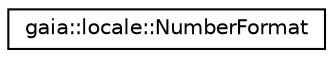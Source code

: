 digraph G
{
  edge [fontname="Helvetica",fontsize="10",labelfontname="Helvetica",labelfontsize="10"];
  node [fontname="Helvetica",fontsize="10",shape=record];
  rankdir=LR;
  Node1 [label="gaia::locale::NumberFormat",height=0.2,width=0.4,color="black", fillcolor="white", style="filled",URL="$d3/d6e/classgaia_1_1locale_1_1_number_format.html",tooltip="This header file defines NumberFormat."];
}
